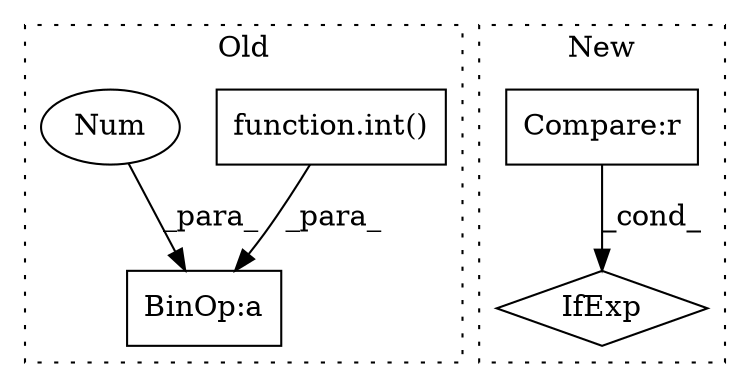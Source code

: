 digraph G {
subgraph cluster0 {
1 [label="function.int()" a="75" s="4667,4685" l="4,1" shape="box"];
4 [label="BinOp:a" a="82" s="5255" l="3" shape="box"];
5 [label="Num" a="76" s="5258" l="1" shape="ellipse"];
label = "Old";
style="dotted";
}
subgraph cluster1 {
2 [label="IfExp" a="51" s="5912,5930" l="4,6" shape="diamond"];
3 [label="Compare:r" a="40" s="5916" l="14" shape="box"];
label = "New";
style="dotted";
}
1 -> 4 [label="_para_"];
3 -> 2 [label="_cond_"];
5 -> 4 [label="_para_"];
}